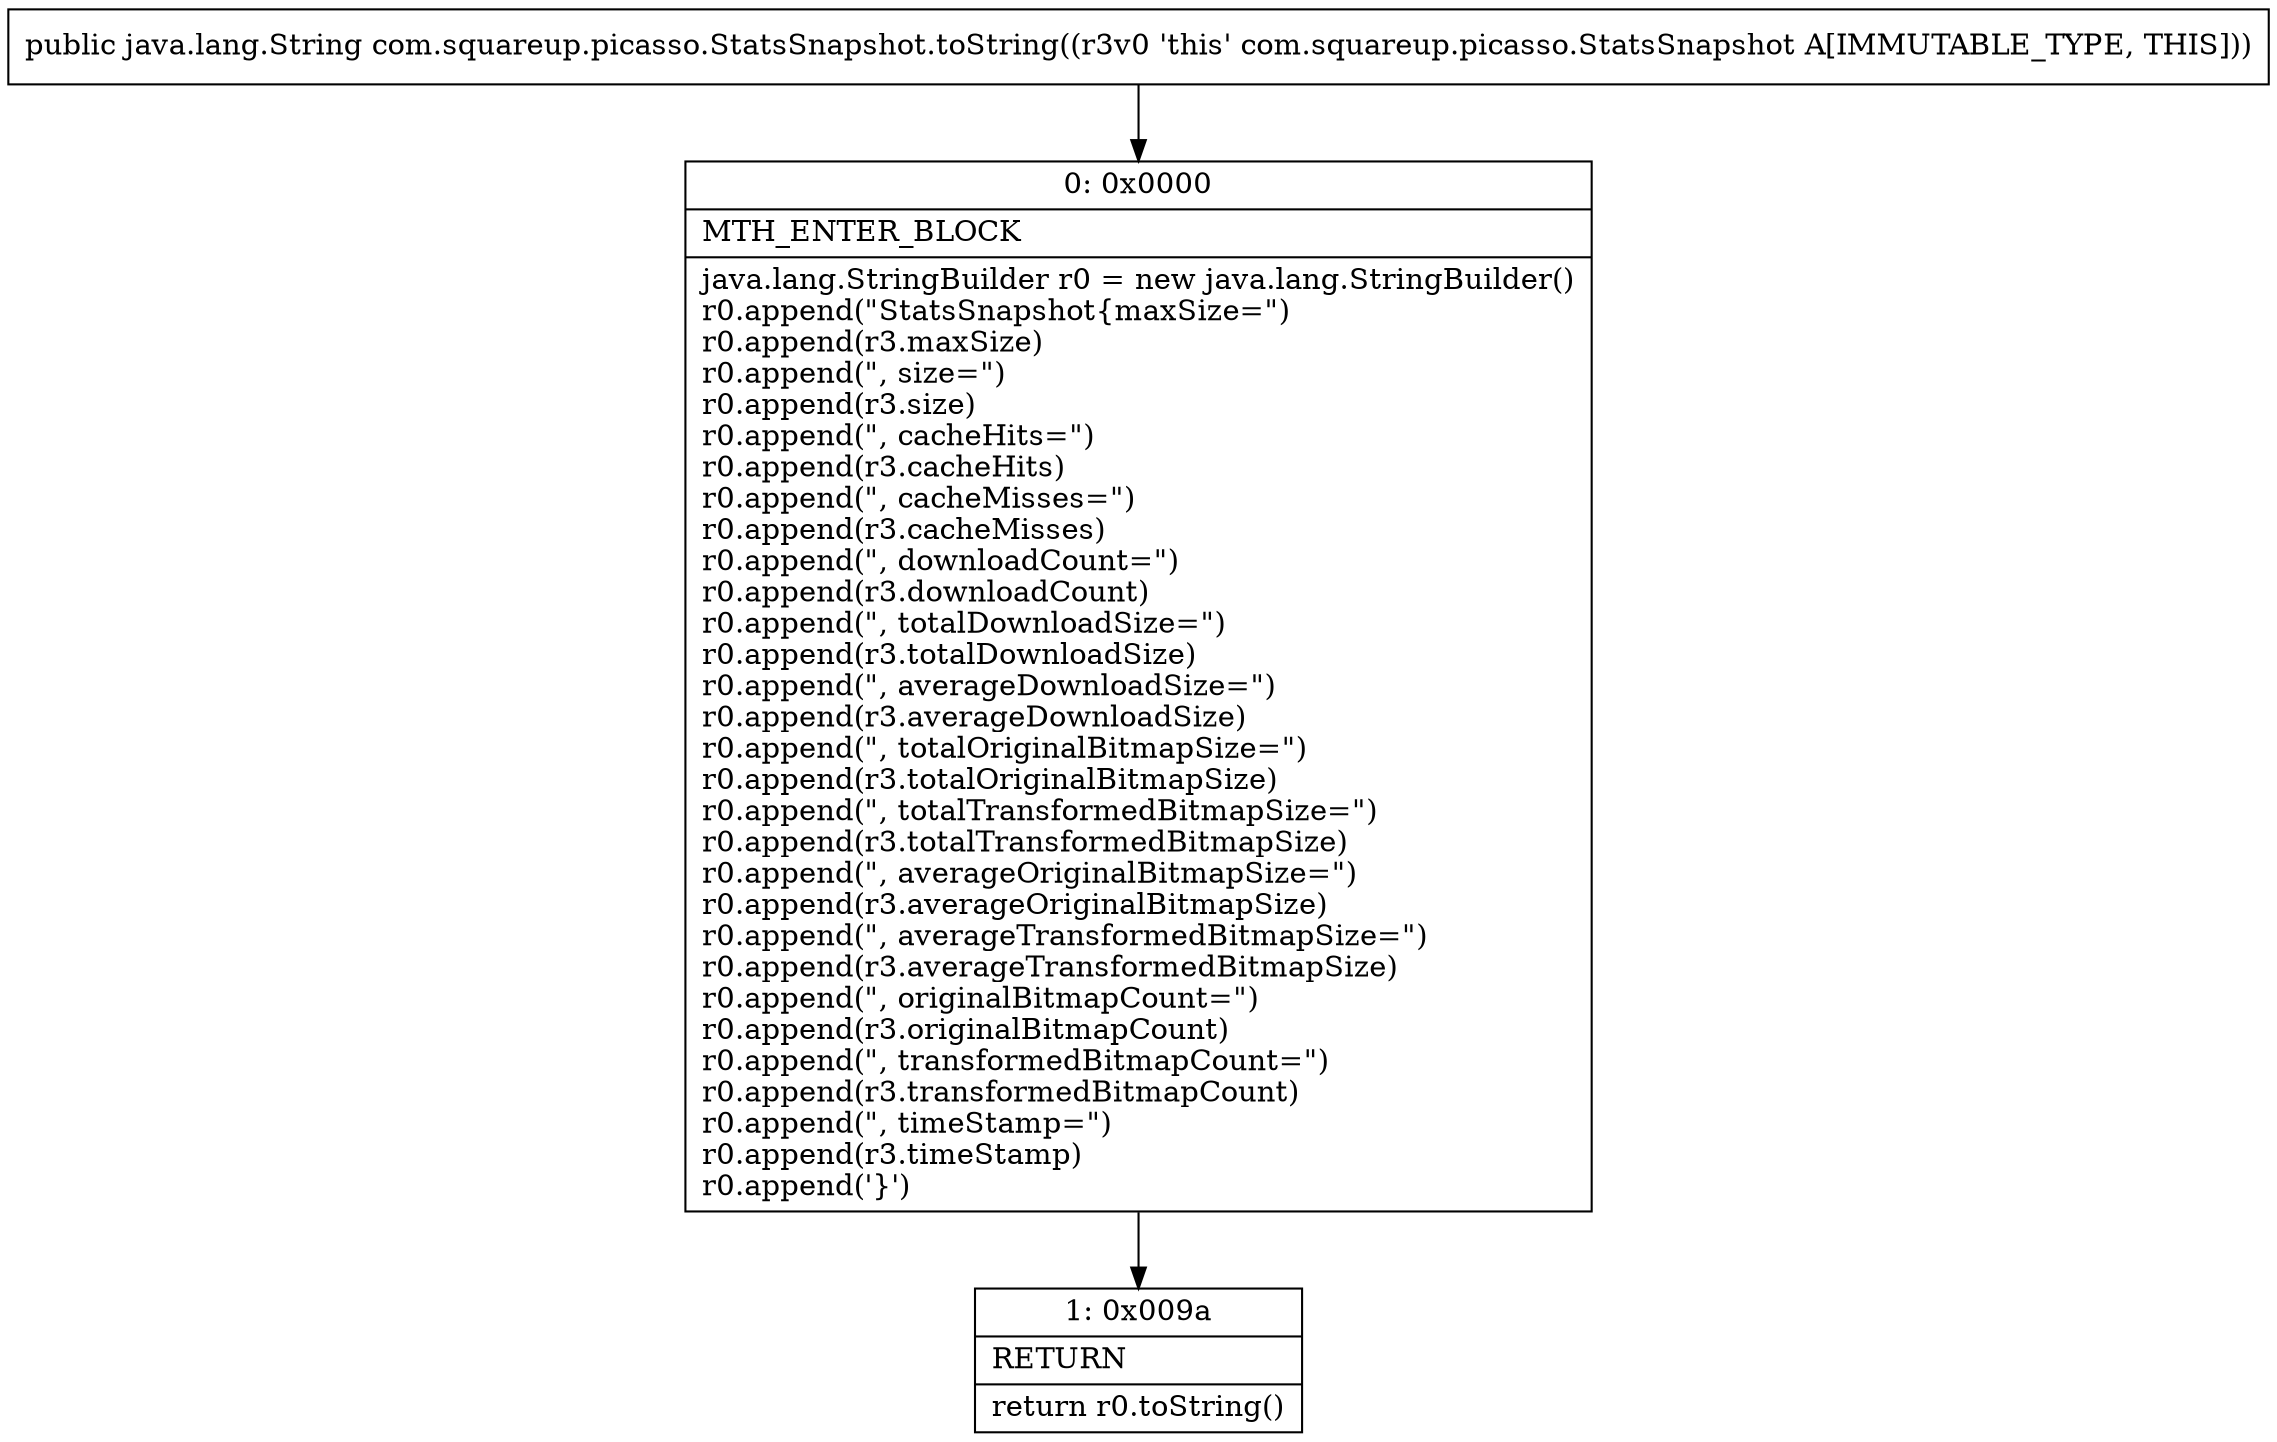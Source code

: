 digraph "CFG forcom.squareup.picasso.StatsSnapshot.toString()Ljava\/lang\/String;" {
Node_0 [shape=record,label="{0\:\ 0x0000|MTH_ENTER_BLOCK\l|java.lang.StringBuilder r0 = new java.lang.StringBuilder()\lr0.append(\"StatsSnapshot\{maxSize=\")\lr0.append(r3.maxSize)\lr0.append(\", size=\")\lr0.append(r3.size)\lr0.append(\", cacheHits=\")\lr0.append(r3.cacheHits)\lr0.append(\", cacheMisses=\")\lr0.append(r3.cacheMisses)\lr0.append(\", downloadCount=\")\lr0.append(r3.downloadCount)\lr0.append(\", totalDownloadSize=\")\lr0.append(r3.totalDownloadSize)\lr0.append(\", averageDownloadSize=\")\lr0.append(r3.averageDownloadSize)\lr0.append(\", totalOriginalBitmapSize=\")\lr0.append(r3.totalOriginalBitmapSize)\lr0.append(\", totalTransformedBitmapSize=\")\lr0.append(r3.totalTransformedBitmapSize)\lr0.append(\", averageOriginalBitmapSize=\")\lr0.append(r3.averageOriginalBitmapSize)\lr0.append(\", averageTransformedBitmapSize=\")\lr0.append(r3.averageTransformedBitmapSize)\lr0.append(\", originalBitmapCount=\")\lr0.append(r3.originalBitmapCount)\lr0.append(\", transformedBitmapCount=\")\lr0.append(r3.transformedBitmapCount)\lr0.append(\", timeStamp=\")\lr0.append(r3.timeStamp)\lr0.append('\}')\l}"];
Node_1 [shape=record,label="{1\:\ 0x009a|RETURN\l|return r0.toString()\l}"];
MethodNode[shape=record,label="{public java.lang.String com.squareup.picasso.StatsSnapshot.toString((r3v0 'this' com.squareup.picasso.StatsSnapshot A[IMMUTABLE_TYPE, THIS])) }"];
MethodNode -> Node_0;
Node_0 -> Node_1;
}

